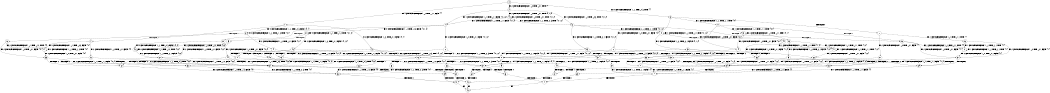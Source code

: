 digraph BCG {
size = "7, 10.5";
center = TRUE;
node [shape = circle];
0 [peripheries = 2];
0 -> 1 [label = "EX !1 !ATOMIC_EXCH_BRANCH (1, +1, TRUE, +1, 1, FALSE) !{}"];
0 -> 2 [label = "EX !2 !ATOMIC_EXCH_BRANCH (1, +0, TRUE, +0, 1, TRUE) !{}"];
0 -> 3 [label = "EX !0 !ATOMIC_EXCH_BRANCH (1, +1, TRUE, +0, 3, TRUE) !{}"];
1 -> 4 [label = "TERMINATE !1"];
1 -> 5 [label = "EX !2 !ATOMIC_EXCH_BRANCH (1, +0, TRUE, +0, 1, FALSE) !{0, 1}"];
1 -> 6 [label = "EX !0 !ATOMIC_EXCH_BRANCH (1, +1, TRUE, +0, 3, FALSE) !{0, 1}"];
2 -> 7 [label = "EX !1 !ATOMIC_EXCH_BRANCH (1, +1, TRUE, +1, 1, FALSE) !{0, 1, 2}"];
2 -> 8 [label = "EX !0 !ATOMIC_EXCH_BRANCH (1, +1, TRUE, +0, 3, TRUE) !{0, 1, 2}"];
2 -> 9 [label = "EX !2 !ATOMIC_EXCH_BRANCH (1, +0, TRUE, +0, 1, TRUE) !{0, 1, 2}"];
3 -> 10 [label = "TERMINATE !0"];
3 -> 11 [label = "EX !1 !ATOMIC_EXCH_BRANCH (1, +1, TRUE, +1, 1, TRUE) !{0}"];
3 -> 12 [label = "EX !2 !ATOMIC_EXCH_BRANCH (1, +0, TRUE, +0, 1, FALSE) !{0}"];
4 -> 13 [label = "EX !2 !ATOMIC_EXCH_BRANCH (1, +0, TRUE, +0, 1, FALSE) !{0}"];
4 -> 14 [label = "EX !0 !ATOMIC_EXCH_BRANCH (1, +1, TRUE, +0, 3, FALSE) !{0}"];
5 -> 15 [label = "TERMINATE !1"];
5 -> 16 [label = "TERMINATE !2"];
5 -> 17 [label = "EX !0 !ATOMIC_EXCH_BRANCH (1, +1, TRUE, +0, 3, TRUE) !{0, 1, 2}"];
6 -> 18 [label = "TERMINATE !1"];
6 -> 19 [label = "EX !2 !ATOMIC_EXCH_BRANCH (1, +0, TRUE, +0, 1, FALSE) !{0, 1}"];
6 -> 6 [label = "EX !0 !ATOMIC_EXCH_BRANCH (1, +1, TRUE, +1, 2, TRUE) !{0, 1}"];
7 -> 20 [label = "TERMINATE !1"];
7 -> 21 [label = "EX !0 !ATOMIC_EXCH_BRANCH (1, +1, TRUE, +0, 3, FALSE) !{0, 1, 2}"];
7 -> 22 [label = "EX !2 !ATOMIC_EXCH_BRANCH (1, +0, TRUE, +0, 1, FALSE) !{0, 1, 2}"];
8 -> 23 [label = "TERMINATE !0"];
8 -> 24 [label = "EX !1 !ATOMIC_EXCH_BRANCH (1, +1, TRUE, +1, 1, TRUE) !{0, 1, 2}"];
8 -> 25 [label = "EX !2 !ATOMIC_EXCH_BRANCH (1, +0, TRUE, +0, 1, FALSE) !{0, 1, 2}"];
9 -> 7 [label = "EX !1 !ATOMIC_EXCH_BRANCH (1, +1, TRUE, +1, 1, FALSE) !{0, 1, 2}"];
9 -> 8 [label = "EX !0 !ATOMIC_EXCH_BRANCH (1, +1, TRUE, +0, 3, TRUE) !{0, 1, 2}"];
9 -> 9 [label = "EX !2 !ATOMIC_EXCH_BRANCH (1, +0, TRUE, +0, 1, TRUE) !{0, 1, 2}"];
10 -> 26 [label = "EX !1 !ATOMIC_EXCH_BRANCH (1, +1, TRUE, +1, 1, TRUE) !{}"];
10 -> 27 [label = "EX !2 !ATOMIC_EXCH_BRANCH (1, +0, TRUE, +0, 1, FALSE) !{}"];
11 -> 28 [label = "TERMINATE !0"];
11 -> 29 [label = "EX !2 !ATOMIC_EXCH_BRANCH (1, +0, TRUE, +0, 1, FALSE) !{0, 1}"];
11 -> 30 [label = "EX !1 !ATOMIC_EXCH_BRANCH (1, +1, TRUE, +1, 1, TRUE) !{0, 1}"];
12 -> 31 [label = "TERMINATE !2"];
12 -> 32 [label = "TERMINATE !0"];
12 -> 17 [label = "EX !1 !ATOMIC_EXCH_BRANCH (1, +1, TRUE, +1, 1, FALSE) !{0, 1, 2}"];
13 -> 33 [label = "TERMINATE !2"];
13 -> 34 [label = "EX !0 !ATOMIC_EXCH_BRANCH (1, +1, TRUE, +0, 3, TRUE) !{0, 2}"];
14 -> 35 [label = "EX !2 !ATOMIC_EXCH_BRANCH (1, +0, TRUE, +0, 1, FALSE) !{0}"];
14 -> 14 [label = "EX !0 !ATOMIC_EXCH_BRANCH (1, +1, TRUE, +1, 2, TRUE) !{0}"];
15 -> 33 [label = "TERMINATE !2"];
15 -> 34 [label = "EX !0 !ATOMIC_EXCH_BRANCH (1, +1, TRUE, +0, 3, TRUE) !{0, 2}"];
16 -> 36 [label = "TERMINATE !1"];
16 -> 37 [label = "EX !0 !ATOMIC_EXCH_BRANCH (1, +1, TRUE, +0, 3, TRUE) !{0, 1}"];
17 -> 38 [label = "TERMINATE !1"];
17 -> 39 [label = "TERMINATE !2"];
17 -> 40 [label = "TERMINATE !0"];
18 -> 35 [label = "EX !2 !ATOMIC_EXCH_BRANCH (1, +0, TRUE, +0, 1, FALSE) !{0}"];
18 -> 14 [label = "EX !0 !ATOMIC_EXCH_BRANCH (1, +1, TRUE, +1, 2, TRUE) !{0}"];
19 -> 41 [label = "TERMINATE !1"];
19 -> 42 [label = "TERMINATE !2"];
19 -> 17 [label = "EX !0 !ATOMIC_EXCH_BRANCH (1, +1, TRUE, +1, 2, FALSE) !{0, 1, 2}"];
20 -> 43 [label = "EX !0 !ATOMIC_EXCH_BRANCH (1, +1, TRUE, +0, 3, FALSE) !{0, 2}"];
20 -> 44 [label = "EX !2 !ATOMIC_EXCH_BRANCH (1, +0, TRUE, +0, 1, FALSE) !{0, 2}"];
21 -> 45 [label = "TERMINATE !1"];
21 -> 46 [label = "EX !2 !ATOMIC_EXCH_BRANCH (1, +0, TRUE, +0, 1, FALSE) !{0, 1, 2}"];
21 -> 21 [label = "EX !0 !ATOMIC_EXCH_BRANCH (1, +1, TRUE, +1, 2, TRUE) !{0, 1, 2}"];
22 -> 15 [label = "TERMINATE !1"];
22 -> 16 [label = "TERMINATE !2"];
22 -> 17 [label = "EX !0 !ATOMIC_EXCH_BRANCH (1, +1, TRUE, +0, 3, TRUE) !{0, 1, 2}"];
23 -> 47 [label = "EX !1 !ATOMIC_EXCH_BRANCH (1, +1, TRUE, +1, 1, TRUE) !{1, 2}"];
23 -> 48 [label = "EX !2 !ATOMIC_EXCH_BRANCH (1, +0, TRUE, +0, 1, FALSE) !{1, 2}"];
24 -> 49 [label = "TERMINATE !0"];
24 -> 50 [label = "EX !2 !ATOMIC_EXCH_BRANCH (1, +0, TRUE, +0, 1, FALSE) !{0, 1, 2}"];
24 -> 24 [label = "EX !1 !ATOMIC_EXCH_BRANCH (1, +1, TRUE, +1, 1, TRUE) !{0, 1, 2}"];
25 -> 31 [label = "TERMINATE !2"];
25 -> 32 [label = "TERMINATE !0"];
25 -> 17 [label = "EX !1 !ATOMIC_EXCH_BRANCH (1, +1, TRUE, +1, 1, FALSE) !{0, 1, 2}"];
26 -> 51 [label = "EX !2 !ATOMIC_EXCH_BRANCH (1, +0, TRUE, +0, 1, FALSE) !{1}"];
26 -> 52 [label = "EX !1 !ATOMIC_EXCH_BRANCH (1, +1, TRUE, +1, 1, TRUE) !{1}"];
27 -> 53 [label = "TERMINATE !2"];
27 -> 54 [label = "EX !1 !ATOMIC_EXCH_BRANCH (1, +1, TRUE, +1, 1, FALSE) !{1, 2}"];
28 -> 51 [label = "EX !2 !ATOMIC_EXCH_BRANCH (1, +0, TRUE, +0, 1, FALSE) !{1}"];
28 -> 52 [label = "EX !1 !ATOMIC_EXCH_BRANCH (1, +1, TRUE, +1, 1, TRUE) !{1}"];
29 -> 55 [label = "TERMINATE !2"];
29 -> 56 [label = "TERMINATE !0"];
29 -> 17 [label = "EX !1 !ATOMIC_EXCH_BRANCH (1, +1, TRUE, +1, 1, FALSE) !{0, 1, 2}"];
30 -> 28 [label = "TERMINATE !0"];
30 -> 29 [label = "EX !2 !ATOMIC_EXCH_BRANCH (1, +0, TRUE, +0, 1, FALSE) !{0, 1}"];
30 -> 30 [label = "EX !1 !ATOMIC_EXCH_BRANCH (1, +1, TRUE, +1, 1, TRUE) !{0, 1}"];
31 -> 57 [label = "TERMINATE !0"];
31 -> 37 [label = "EX !1 !ATOMIC_EXCH_BRANCH (1, +1, TRUE, +1, 1, FALSE) !{0, 1}"];
32 -> 53 [label = "TERMINATE !2"];
32 -> 54 [label = "EX !1 !ATOMIC_EXCH_BRANCH (1, +1, TRUE, +1, 1, FALSE) !{1, 2}"];
33 -> 58 [label = "EX !0 !ATOMIC_EXCH_BRANCH (1, +1, TRUE, +0, 3, TRUE) !{0}"];
34 -> 59 [label = "TERMINATE !2"];
34 -> 60 [label = "TERMINATE !0"];
35 -> 61 [label = "TERMINATE !2"];
35 -> 34 [label = "EX !0 !ATOMIC_EXCH_BRANCH (1, +1, TRUE, +1, 2, FALSE) !{0, 2}"];
36 -> 58 [label = "EX !0 !ATOMIC_EXCH_BRANCH (1, +1, TRUE, +0, 3, TRUE) !{0}"];
37 -> 62 [label = "TERMINATE !1"];
37 -> 63 [label = "TERMINATE !0"];
38 -> 59 [label = "TERMINATE !2"];
38 -> 60 [label = "TERMINATE !0"];
39 -> 62 [label = "TERMINATE !1"];
39 -> 63 [label = "TERMINATE !0"];
40 -> 64 [label = "TERMINATE !1"];
40 -> 65 [label = "TERMINATE !2"];
41 -> 61 [label = "TERMINATE !2"];
41 -> 34 [label = "EX !0 !ATOMIC_EXCH_BRANCH (1, +1, TRUE, +1, 2, FALSE) !{0, 2}"];
42 -> 66 [label = "TERMINATE !1"];
42 -> 37 [label = "EX !0 !ATOMIC_EXCH_BRANCH (1, +1, TRUE, +1, 2, FALSE) !{0, 1}"];
43 -> 67 [label = "EX !2 !ATOMIC_EXCH_BRANCH (1, +0, TRUE, +0, 1, FALSE) !{0, 2}"];
43 -> 43 [label = "EX !0 !ATOMIC_EXCH_BRANCH (1, +1, TRUE, +1, 2, TRUE) !{0, 2}"];
44 -> 33 [label = "TERMINATE !2"];
44 -> 34 [label = "EX !0 !ATOMIC_EXCH_BRANCH (1, +1, TRUE, +0, 3, TRUE) !{0, 2}"];
45 -> 67 [label = "EX !2 !ATOMIC_EXCH_BRANCH (1, +0, TRUE, +0, 1, FALSE) !{0, 2}"];
45 -> 43 [label = "EX !0 !ATOMIC_EXCH_BRANCH (1, +1, TRUE, +1, 2, TRUE) !{0, 2}"];
46 -> 41 [label = "TERMINATE !1"];
46 -> 42 [label = "TERMINATE !2"];
46 -> 17 [label = "EX !0 !ATOMIC_EXCH_BRANCH (1, +1, TRUE, +1, 2, FALSE) !{0, 1, 2}"];
47 -> 68 [label = "EX !2 !ATOMIC_EXCH_BRANCH (1, +0, TRUE, +0, 1, FALSE) !{1, 2}"];
47 -> 47 [label = "EX !1 !ATOMIC_EXCH_BRANCH (1, +1, TRUE, +1, 1, TRUE) !{1, 2}"];
48 -> 53 [label = "TERMINATE !2"];
48 -> 54 [label = "EX !1 !ATOMIC_EXCH_BRANCH (1, +1, TRUE, +1, 1, FALSE) !{1, 2}"];
49 -> 68 [label = "EX !2 !ATOMIC_EXCH_BRANCH (1, +0, TRUE, +0, 1, FALSE) !{1, 2}"];
49 -> 47 [label = "EX !1 !ATOMIC_EXCH_BRANCH (1, +1, TRUE, +1, 1, TRUE) !{1, 2}"];
50 -> 55 [label = "TERMINATE !2"];
50 -> 56 [label = "TERMINATE !0"];
50 -> 17 [label = "EX !1 !ATOMIC_EXCH_BRANCH (1, +1, TRUE, +1, 1, FALSE) !{0, 1, 2}"];
51 -> 69 [label = "TERMINATE !2"];
51 -> 54 [label = "EX !1 !ATOMIC_EXCH_BRANCH (1, +1, TRUE, +1, 1, FALSE) !{1, 2}"];
52 -> 51 [label = "EX !2 !ATOMIC_EXCH_BRANCH (1, +0, TRUE, +0, 1, FALSE) !{1}"];
52 -> 52 [label = "EX !1 !ATOMIC_EXCH_BRANCH (1, +1, TRUE, +1, 1, TRUE) !{1}"];
53 -> 70 [label = "EX !1 !ATOMIC_EXCH_BRANCH (1, +1, TRUE, +1, 1, FALSE) !{1}"];
54 -> 64 [label = "TERMINATE !1"];
54 -> 65 [label = "TERMINATE !2"];
55 -> 71 [label = "TERMINATE !0"];
55 -> 37 [label = "EX !1 !ATOMIC_EXCH_BRANCH (1, +1, TRUE, +1, 1, FALSE) !{0, 1}"];
56 -> 69 [label = "TERMINATE !2"];
56 -> 54 [label = "EX !1 !ATOMIC_EXCH_BRANCH (1, +1, TRUE, +1, 1, FALSE) !{1, 2}"];
57 -> 70 [label = "EX !1 !ATOMIC_EXCH_BRANCH (1, +1, TRUE, +1, 1, FALSE) !{1}"];
58 -> 72 [label = "TERMINATE !0"];
59 -> 72 [label = "TERMINATE !0"];
60 -> 73 [label = "TERMINATE !2"];
61 -> 58 [label = "EX !0 !ATOMIC_EXCH_BRANCH (1, +1, TRUE, +1, 2, FALSE) !{0}"];
62 -> 72 [label = "TERMINATE !0"];
63 -> 74 [label = "TERMINATE !1"];
64 -> 73 [label = "TERMINATE !2"];
65 -> 74 [label = "TERMINATE !1"];
66 -> 58 [label = "EX !0 !ATOMIC_EXCH_BRANCH (1, +1, TRUE, +1, 2, FALSE) !{0}"];
67 -> 61 [label = "TERMINATE !2"];
67 -> 34 [label = "EX !0 !ATOMIC_EXCH_BRANCH (1, +1, TRUE, +1, 2, FALSE) !{0, 2}"];
68 -> 69 [label = "TERMINATE !2"];
68 -> 54 [label = "EX !1 !ATOMIC_EXCH_BRANCH (1, +1, TRUE, +1, 1, FALSE) !{1, 2}"];
69 -> 70 [label = "EX !1 !ATOMIC_EXCH_BRANCH (1, +1, TRUE, +1, 1, FALSE) !{1}"];
70 -> 74 [label = "TERMINATE !1"];
71 -> 70 [label = "EX !1 !ATOMIC_EXCH_BRANCH (1, +1, TRUE, +1, 1, FALSE) !{1}"];
72 -> 75 [label = "exit"];
73 -> 75 [label = "exit"];
74 -> 75 [label = "exit"];
}
